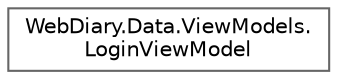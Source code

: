 digraph "Graphical Class Hierarchy"
{
 // LATEX_PDF_SIZE
  bgcolor="transparent";
  edge [fontname=Helvetica,fontsize=10,labelfontname=Helvetica,labelfontsize=10];
  node [fontname=Helvetica,fontsize=10,shape=box,height=0.2,width=0.4];
  rankdir="LR";
  Node0 [id="Node000000",label="WebDiary.Data.ViewModels.\lLoginViewModel",height=0.2,width=0.4,color="grey40", fillcolor="white", style="filled",URL="$class_web_diary_1_1_data_1_1_view_models_1_1_login_view_model.html",tooltip=" "];
}
